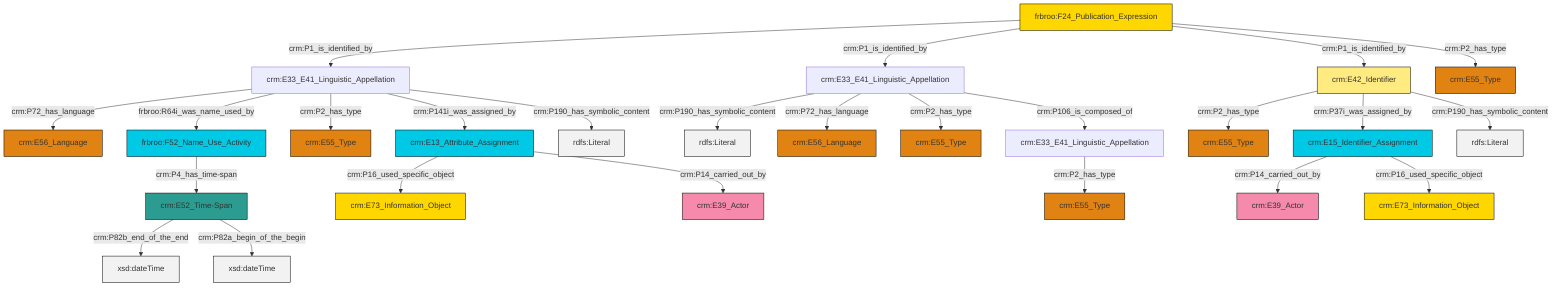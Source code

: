 graph TD
classDef Literal fill:#f2f2f2,stroke:#000000;
classDef CRM_Entity fill:#FFFFFF,stroke:#000000;
classDef Temporal_Entity fill:#00C9E6, stroke:#000000;
classDef Type fill:#E18312, stroke:#000000;
classDef Time-Span fill:#2C9C91, stroke:#000000;
classDef Appellation fill:#FFEB7F, stroke:#000000;
classDef Place fill:#008836, stroke:#000000;
classDef Persistent_Item fill:#B266B2, stroke:#000000;
classDef Conceptual_Object fill:#FFD700, stroke:#000000;
classDef Physical_Thing fill:#D2B48C, stroke:#000000;
classDef Actor fill:#f58aad, stroke:#000000;
classDef PC_Classes fill:#4ce600, stroke:#000000;
classDef Multi fill:#cccccc,stroke:#000000;

2["crm:E42_Identifier"]:::Appellation -->|crm:P2_has_type| 3["crm:E55_Type"]:::Type
2["crm:E42_Identifier"]:::Appellation -->|crm:P37i_was_assigned_by| 4["crm:E15_Identifier_Assignment"]:::Temporal_Entity
6["crm:E33_E41_Linguistic_Appellation"]:::Default -->|crm:P72_has_language| 7["crm:E56_Language"]:::Type
8["crm:E13_Attribute_Assignment"]:::Temporal_Entity -->|crm:P16_used_specific_object| 9["crm:E73_Information_Object"]:::Conceptual_Object
6["crm:E33_E41_Linguistic_Appellation"]:::Default -->|frbroo:R64i_was_name_used_by| 10["frbroo:F52_Name_Use_Activity"]:::Temporal_Entity
13["crm:E33_E41_Linguistic_Appellation"]:::Default -->|crm:P190_has_symbolic_content| 14[rdfs:Literal]:::Literal
21["crm:E52_Time-Span"]:::Time-Span -->|crm:P82b_end_of_the_end| 24[xsd:dateTime]:::Literal
4["crm:E15_Identifier_Assignment"]:::Temporal_Entity -->|crm:P14_carried_out_by| 25["crm:E39_Actor"]:::Actor
6["crm:E33_E41_Linguistic_Appellation"]:::Default -->|crm:P2_has_type| 26["crm:E55_Type"]:::Type
13["crm:E33_E41_Linguistic_Appellation"]:::Default -->|crm:P72_has_language| 0["crm:E56_Language"]:::Type
10["frbroo:F52_Name_Use_Activity"]:::Temporal_Entity -->|crm:P4_has_time-span| 21["crm:E52_Time-Span"]:::Time-Span
13["crm:E33_E41_Linguistic_Appellation"]:::Default -->|crm:P2_has_type| 11["crm:E55_Type"]:::Type
28["frbroo:F24_Publication_Expression"]:::Conceptual_Object -->|crm:P1_is_identified_by| 6["crm:E33_E41_Linguistic_Appellation"]:::Default
4["crm:E15_Identifier_Assignment"]:::Temporal_Entity -->|crm:P16_used_specific_object| 31["crm:E73_Information_Object"]:::Conceptual_Object
6["crm:E33_E41_Linguistic_Appellation"]:::Default -->|crm:P141i_was_assigned_by| 8["crm:E13_Attribute_Assignment"]:::Temporal_Entity
8["crm:E13_Attribute_Assignment"]:::Temporal_Entity -->|crm:P14_carried_out_by| 19["crm:E39_Actor"]:::Actor
2["crm:E42_Identifier"]:::Appellation -->|crm:P190_has_symbolic_content| 33[rdfs:Literal]:::Literal
6["crm:E33_E41_Linguistic_Appellation"]:::Default -->|crm:P190_has_symbolic_content| 34[rdfs:Literal]:::Literal
13["crm:E33_E41_Linguistic_Appellation"]:::Default -->|crm:P106_is_composed_of| 36["crm:E33_E41_Linguistic_Appellation"]:::Default
21["crm:E52_Time-Span"]:::Time-Span -->|crm:P82a_begin_of_the_begin| 40[xsd:dateTime]:::Literal
28["frbroo:F24_Publication_Expression"]:::Conceptual_Object -->|crm:P1_is_identified_by| 13["crm:E33_E41_Linguistic_Appellation"]:::Default
28["frbroo:F24_Publication_Expression"]:::Conceptual_Object -->|crm:P1_is_identified_by| 2["crm:E42_Identifier"]:::Appellation
36["crm:E33_E41_Linguistic_Appellation"]:::Default -->|crm:P2_has_type| 17["crm:E55_Type"]:::Type
28["frbroo:F24_Publication_Expression"]:::Conceptual_Object -->|crm:P2_has_type| 44["crm:E55_Type"]:::Type